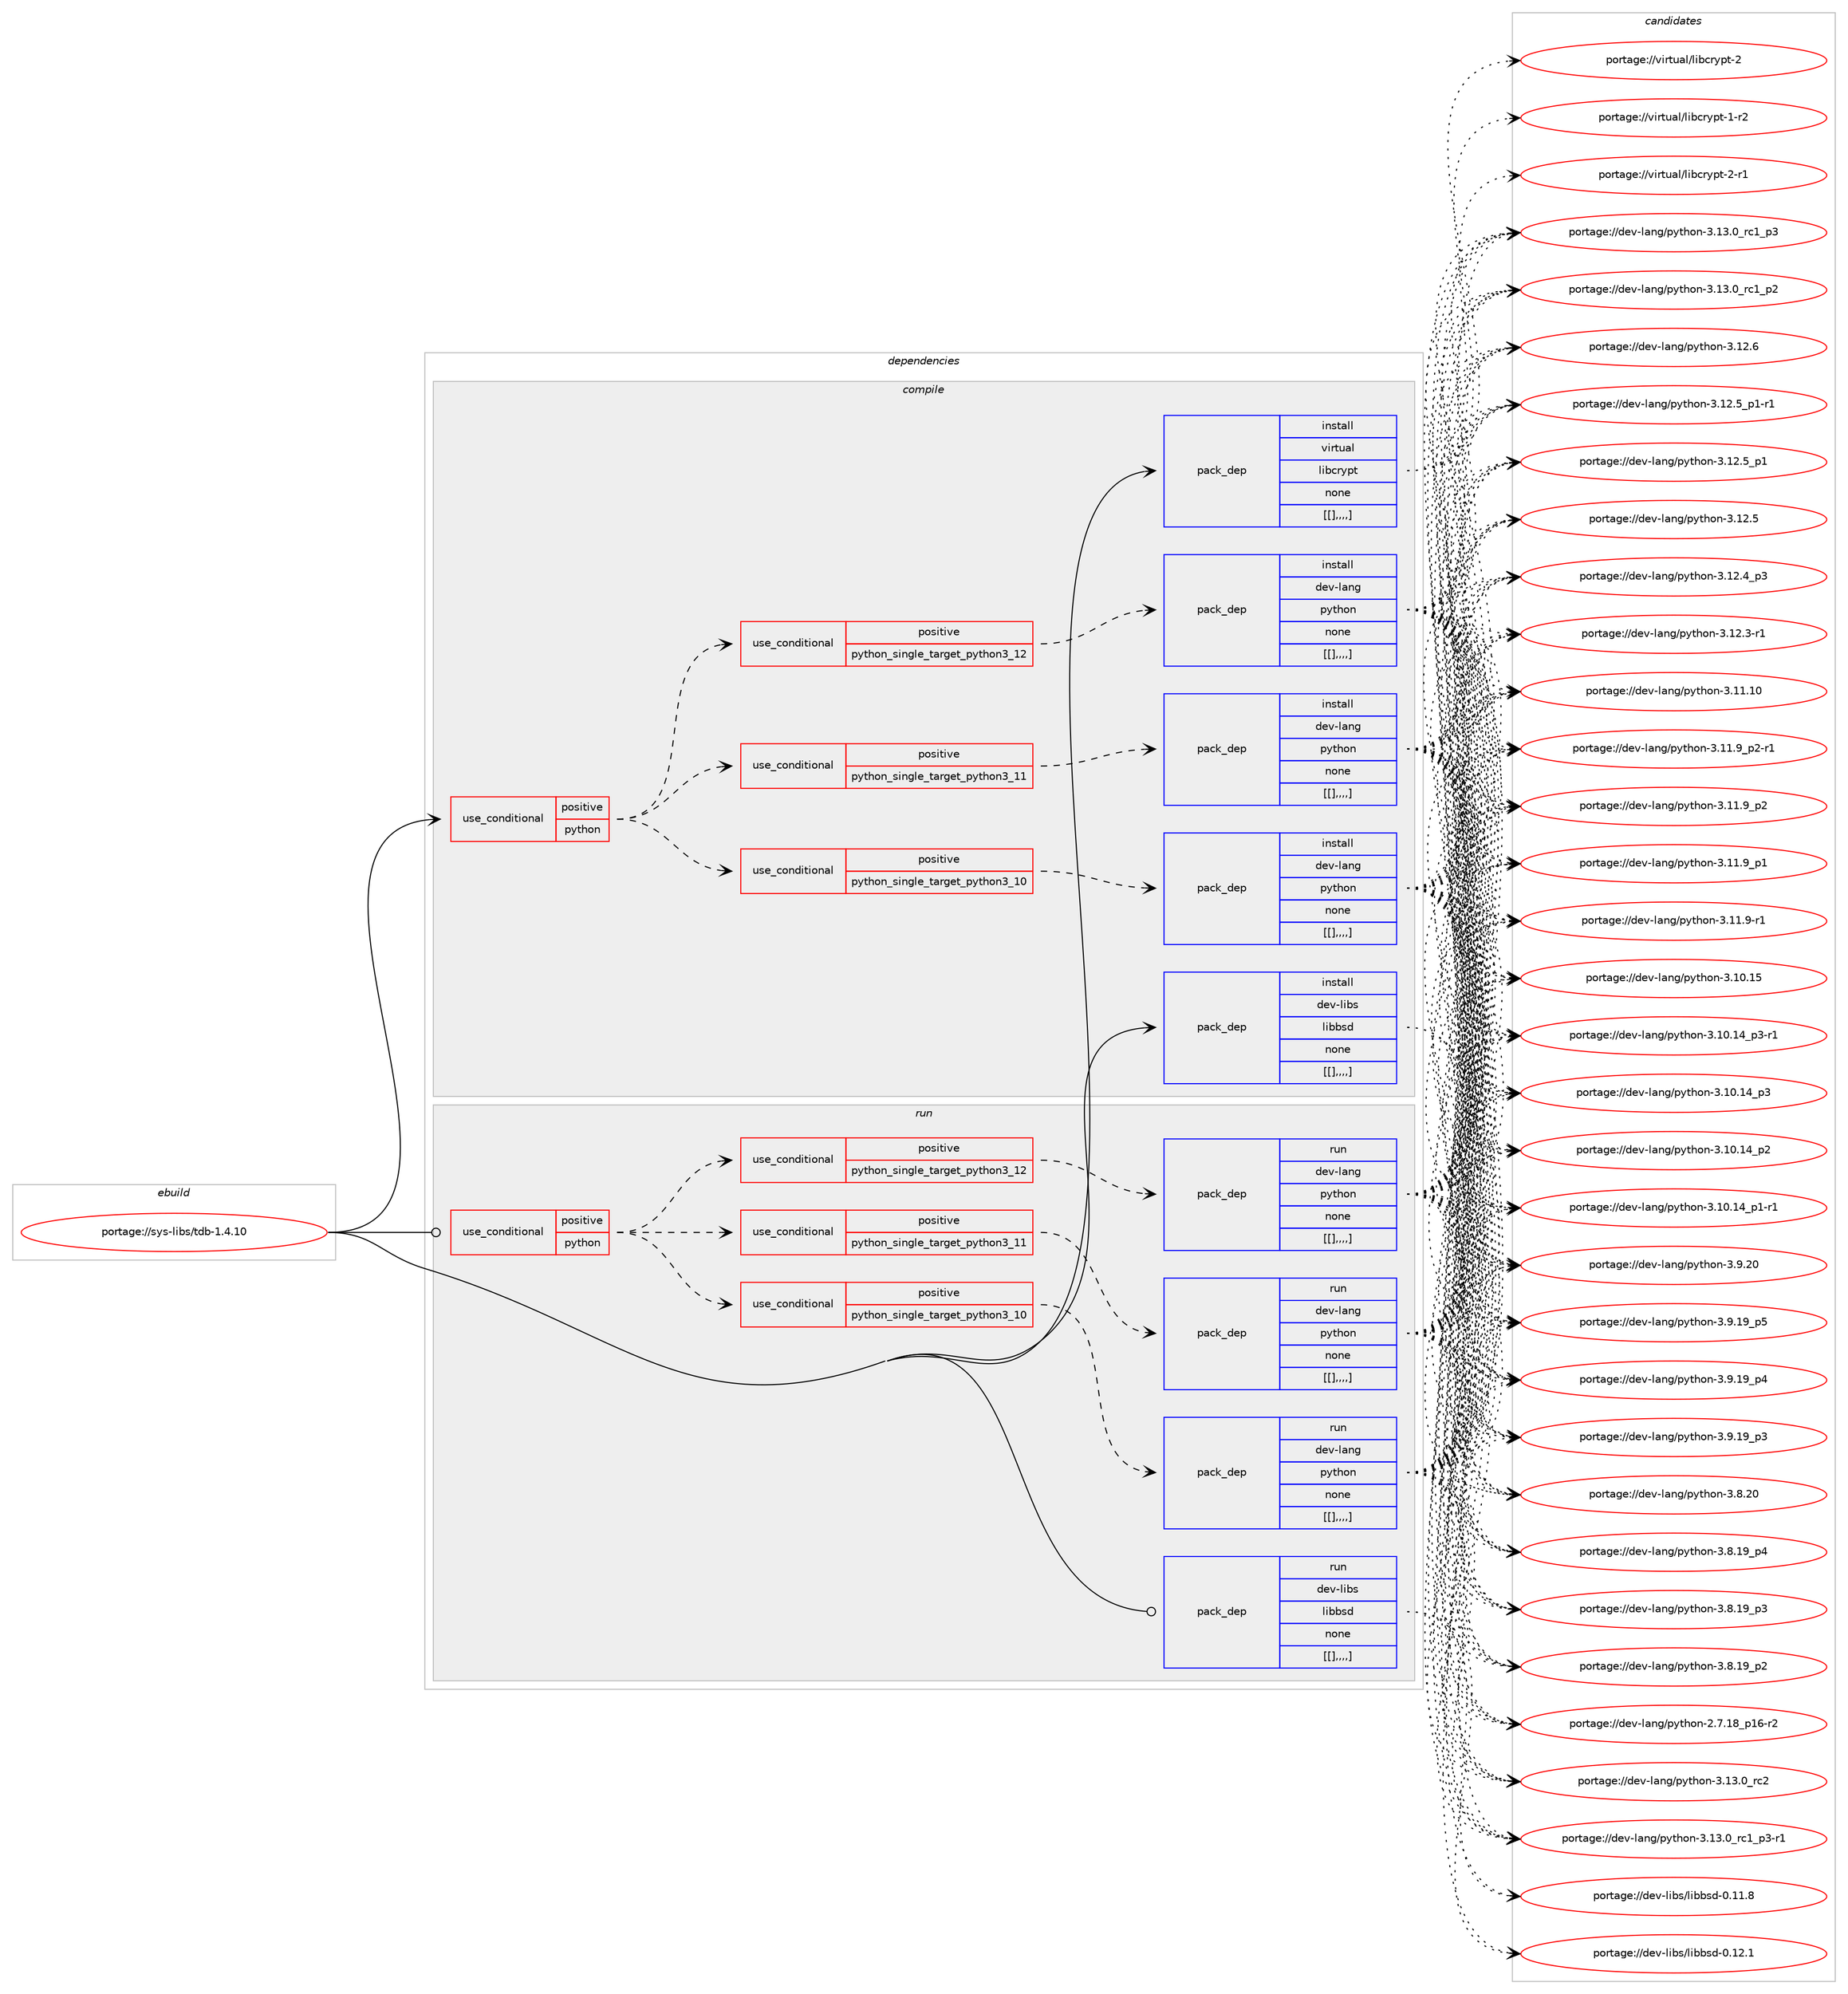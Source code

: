 digraph prolog {

# *************
# Graph options
# *************

newrank=true;
concentrate=true;
compound=true;
graph [rankdir=LR,fontname=Helvetica,fontsize=10,ranksep=1.5];#, ranksep=2.5, nodesep=0.2];
edge  [arrowhead=vee];
node  [fontname=Helvetica,fontsize=10];

# **********
# The ebuild
# **********

subgraph cluster_leftcol {
color=gray;
label=<<i>ebuild</i>>;
id [label="portage://sys-libs/tdb-1.4.10", color=red, width=4, href="../sys-libs/tdb-1.4.10.svg"];
}

# ****************
# The dependencies
# ****************

subgraph cluster_midcol {
color=gray;
label=<<i>dependencies</i>>;
subgraph cluster_compile {
fillcolor="#eeeeee";
style=filled;
label=<<i>compile</i>>;
subgraph cond122810 {
dependency460648 [label=<<TABLE BORDER="0" CELLBORDER="1" CELLSPACING="0" CELLPADDING="4"><TR><TD ROWSPAN="3" CELLPADDING="10">use_conditional</TD></TR><TR><TD>positive</TD></TR><TR><TD>python</TD></TR></TABLE>>, shape=none, color=red];
subgraph cond122811 {
dependency460649 [label=<<TABLE BORDER="0" CELLBORDER="1" CELLSPACING="0" CELLPADDING="4"><TR><TD ROWSPAN="3" CELLPADDING="10">use_conditional</TD></TR><TR><TD>positive</TD></TR><TR><TD>python_single_target_python3_10</TD></TR></TABLE>>, shape=none, color=red];
subgraph pack334712 {
dependency460650 [label=<<TABLE BORDER="0" CELLBORDER="1" CELLSPACING="0" CELLPADDING="4" WIDTH="220"><TR><TD ROWSPAN="6" CELLPADDING="30">pack_dep</TD></TR><TR><TD WIDTH="110">install</TD></TR><TR><TD>dev-lang</TD></TR><TR><TD>python</TD></TR><TR><TD>none</TD></TR><TR><TD>[[],,,,]</TD></TR></TABLE>>, shape=none, color=blue];
}
dependency460649:e -> dependency460650:w [weight=20,style="dashed",arrowhead="vee"];
}
dependency460648:e -> dependency460649:w [weight=20,style="dashed",arrowhead="vee"];
subgraph cond122812 {
dependency460651 [label=<<TABLE BORDER="0" CELLBORDER="1" CELLSPACING="0" CELLPADDING="4"><TR><TD ROWSPAN="3" CELLPADDING="10">use_conditional</TD></TR><TR><TD>positive</TD></TR><TR><TD>python_single_target_python3_11</TD></TR></TABLE>>, shape=none, color=red];
subgraph pack334713 {
dependency460652 [label=<<TABLE BORDER="0" CELLBORDER="1" CELLSPACING="0" CELLPADDING="4" WIDTH="220"><TR><TD ROWSPAN="6" CELLPADDING="30">pack_dep</TD></TR><TR><TD WIDTH="110">install</TD></TR><TR><TD>dev-lang</TD></TR><TR><TD>python</TD></TR><TR><TD>none</TD></TR><TR><TD>[[],,,,]</TD></TR></TABLE>>, shape=none, color=blue];
}
dependency460651:e -> dependency460652:w [weight=20,style="dashed",arrowhead="vee"];
}
dependency460648:e -> dependency460651:w [weight=20,style="dashed",arrowhead="vee"];
subgraph cond122813 {
dependency460653 [label=<<TABLE BORDER="0" CELLBORDER="1" CELLSPACING="0" CELLPADDING="4"><TR><TD ROWSPAN="3" CELLPADDING="10">use_conditional</TD></TR><TR><TD>positive</TD></TR><TR><TD>python_single_target_python3_12</TD></TR></TABLE>>, shape=none, color=red];
subgraph pack334714 {
dependency460654 [label=<<TABLE BORDER="0" CELLBORDER="1" CELLSPACING="0" CELLPADDING="4" WIDTH="220"><TR><TD ROWSPAN="6" CELLPADDING="30">pack_dep</TD></TR><TR><TD WIDTH="110">install</TD></TR><TR><TD>dev-lang</TD></TR><TR><TD>python</TD></TR><TR><TD>none</TD></TR><TR><TD>[[],,,,]</TD></TR></TABLE>>, shape=none, color=blue];
}
dependency460653:e -> dependency460654:w [weight=20,style="dashed",arrowhead="vee"];
}
dependency460648:e -> dependency460653:w [weight=20,style="dashed",arrowhead="vee"];
}
id:e -> dependency460648:w [weight=20,style="solid",arrowhead="vee"];
subgraph pack334715 {
dependency460655 [label=<<TABLE BORDER="0" CELLBORDER="1" CELLSPACING="0" CELLPADDING="4" WIDTH="220"><TR><TD ROWSPAN="6" CELLPADDING="30">pack_dep</TD></TR><TR><TD WIDTH="110">install</TD></TR><TR><TD>dev-libs</TD></TR><TR><TD>libbsd</TD></TR><TR><TD>none</TD></TR><TR><TD>[[],,,,]</TD></TR></TABLE>>, shape=none, color=blue];
}
id:e -> dependency460655:w [weight=20,style="solid",arrowhead="vee"];
subgraph pack334716 {
dependency460656 [label=<<TABLE BORDER="0" CELLBORDER="1" CELLSPACING="0" CELLPADDING="4" WIDTH="220"><TR><TD ROWSPAN="6" CELLPADDING="30">pack_dep</TD></TR><TR><TD WIDTH="110">install</TD></TR><TR><TD>virtual</TD></TR><TR><TD>libcrypt</TD></TR><TR><TD>none</TD></TR><TR><TD>[[],,,,]</TD></TR></TABLE>>, shape=none, color=blue];
}
id:e -> dependency460656:w [weight=20,style="solid",arrowhead="vee"];
}
subgraph cluster_compileandrun {
fillcolor="#eeeeee";
style=filled;
label=<<i>compile and run</i>>;
}
subgraph cluster_run {
fillcolor="#eeeeee";
style=filled;
label=<<i>run</i>>;
subgraph cond122814 {
dependency460657 [label=<<TABLE BORDER="0" CELLBORDER="1" CELLSPACING="0" CELLPADDING="4"><TR><TD ROWSPAN="3" CELLPADDING="10">use_conditional</TD></TR><TR><TD>positive</TD></TR><TR><TD>python</TD></TR></TABLE>>, shape=none, color=red];
subgraph cond122815 {
dependency460658 [label=<<TABLE BORDER="0" CELLBORDER="1" CELLSPACING="0" CELLPADDING="4"><TR><TD ROWSPAN="3" CELLPADDING="10">use_conditional</TD></TR><TR><TD>positive</TD></TR><TR><TD>python_single_target_python3_10</TD></TR></TABLE>>, shape=none, color=red];
subgraph pack334717 {
dependency460659 [label=<<TABLE BORDER="0" CELLBORDER="1" CELLSPACING="0" CELLPADDING="4" WIDTH="220"><TR><TD ROWSPAN="6" CELLPADDING="30">pack_dep</TD></TR><TR><TD WIDTH="110">run</TD></TR><TR><TD>dev-lang</TD></TR><TR><TD>python</TD></TR><TR><TD>none</TD></TR><TR><TD>[[],,,,]</TD></TR></TABLE>>, shape=none, color=blue];
}
dependency460658:e -> dependency460659:w [weight=20,style="dashed",arrowhead="vee"];
}
dependency460657:e -> dependency460658:w [weight=20,style="dashed",arrowhead="vee"];
subgraph cond122816 {
dependency460660 [label=<<TABLE BORDER="0" CELLBORDER="1" CELLSPACING="0" CELLPADDING="4"><TR><TD ROWSPAN="3" CELLPADDING="10">use_conditional</TD></TR><TR><TD>positive</TD></TR><TR><TD>python_single_target_python3_11</TD></TR></TABLE>>, shape=none, color=red];
subgraph pack334718 {
dependency460661 [label=<<TABLE BORDER="0" CELLBORDER="1" CELLSPACING="0" CELLPADDING="4" WIDTH="220"><TR><TD ROWSPAN="6" CELLPADDING="30">pack_dep</TD></TR><TR><TD WIDTH="110">run</TD></TR><TR><TD>dev-lang</TD></TR><TR><TD>python</TD></TR><TR><TD>none</TD></TR><TR><TD>[[],,,,]</TD></TR></TABLE>>, shape=none, color=blue];
}
dependency460660:e -> dependency460661:w [weight=20,style="dashed",arrowhead="vee"];
}
dependency460657:e -> dependency460660:w [weight=20,style="dashed",arrowhead="vee"];
subgraph cond122817 {
dependency460662 [label=<<TABLE BORDER="0" CELLBORDER="1" CELLSPACING="0" CELLPADDING="4"><TR><TD ROWSPAN="3" CELLPADDING="10">use_conditional</TD></TR><TR><TD>positive</TD></TR><TR><TD>python_single_target_python3_12</TD></TR></TABLE>>, shape=none, color=red];
subgraph pack334719 {
dependency460663 [label=<<TABLE BORDER="0" CELLBORDER="1" CELLSPACING="0" CELLPADDING="4" WIDTH="220"><TR><TD ROWSPAN="6" CELLPADDING="30">pack_dep</TD></TR><TR><TD WIDTH="110">run</TD></TR><TR><TD>dev-lang</TD></TR><TR><TD>python</TD></TR><TR><TD>none</TD></TR><TR><TD>[[],,,,]</TD></TR></TABLE>>, shape=none, color=blue];
}
dependency460662:e -> dependency460663:w [weight=20,style="dashed",arrowhead="vee"];
}
dependency460657:e -> dependency460662:w [weight=20,style="dashed",arrowhead="vee"];
}
id:e -> dependency460657:w [weight=20,style="solid",arrowhead="odot"];
subgraph pack334720 {
dependency460664 [label=<<TABLE BORDER="0" CELLBORDER="1" CELLSPACING="0" CELLPADDING="4" WIDTH="220"><TR><TD ROWSPAN="6" CELLPADDING="30">pack_dep</TD></TR><TR><TD WIDTH="110">run</TD></TR><TR><TD>dev-libs</TD></TR><TR><TD>libbsd</TD></TR><TR><TD>none</TD></TR><TR><TD>[[],,,,]</TD></TR></TABLE>>, shape=none, color=blue];
}
id:e -> dependency460664:w [weight=20,style="solid",arrowhead="odot"];
}
}

# **************
# The candidates
# **************

subgraph cluster_choices {
rank=same;
color=gray;
label=<<i>candidates</i>>;

subgraph choice334712 {
color=black;
nodesep=1;
choice10010111845108971101034711212111610411111045514649514648951149950 [label="portage://dev-lang/python-3.13.0_rc2", color=red, width=4,href="../dev-lang/python-3.13.0_rc2.svg"];
choice1001011184510897110103471121211161041111104551464951464895114994995112514511449 [label="portage://dev-lang/python-3.13.0_rc1_p3-r1", color=red, width=4,href="../dev-lang/python-3.13.0_rc1_p3-r1.svg"];
choice100101118451089711010347112121116104111110455146495146489511499499511251 [label="portage://dev-lang/python-3.13.0_rc1_p3", color=red, width=4,href="../dev-lang/python-3.13.0_rc1_p3.svg"];
choice100101118451089711010347112121116104111110455146495146489511499499511250 [label="portage://dev-lang/python-3.13.0_rc1_p2", color=red, width=4,href="../dev-lang/python-3.13.0_rc1_p2.svg"];
choice10010111845108971101034711212111610411111045514649504654 [label="portage://dev-lang/python-3.12.6", color=red, width=4,href="../dev-lang/python-3.12.6.svg"];
choice1001011184510897110103471121211161041111104551464950465395112494511449 [label="portage://dev-lang/python-3.12.5_p1-r1", color=red, width=4,href="../dev-lang/python-3.12.5_p1-r1.svg"];
choice100101118451089711010347112121116104111110455146495046539511249 [label="portage://dev-lang/python-3.12.5_p1", color=red, width=4,href="../dev-lang/python-3.12.5_p1.svg"];
choice10010111845108971101034711212111610411111045514649504653 [label="portage://dev-lang/python-3.12.5", color=red, width=4,href="../dev-lang/python-3.12.5.svg"];
choice100101118451089711010347112121116104111110455146495046529511251 [label="portage://dev-lang/python-3.12.4_p3", color=red, width=4,href="../dev-lang/python-3.12.4_p3.svg"];
choice100101118451089711010347112121116104111110455146495046514511449 [label="portage://dev-lang/python-3.12.3-r1", color=red, width=4,href="../dev-lang/python-3.12.3-r1.svg"];
choice1001011184510897110103471121211161041111104551464949464948 [label="portage://dev-lang/python-3.11.10", color=red, width=4,href="../dev-lang/python-3.11.10.svg"];
choice1001011184510897110103471121211161041111104551464949465795112504511449 [label="portage://dev-lang/python-3.11.9_p2-r1", color=red, width=4,href="../dev-lang/python-3.11.9_p2-r1.svg"];
choice100101118451089711010347112121116104111110455146494946579511250 [label="portage://dev-lang/python-3.11.9_p2", color=red, width=4,href="../dev-lang/python-3.11.9_p2.svg"];
choice100101118451089711010347112121116104111110455146494946579511249 [label="portage://dev-lang/python-3.11.9_p1", color=red, width=4,href="../dev-lang/python-3.11.9_p1.svg"];
choice100101118451089711010347112121116104111110455146494946574511449 [label="portage://dev-lang/python-3.11.9-r1", color=red, width=4,href="../dev-lang/python-3.11.9-r1.svg"];
choice1001011184510897110103471121211161041111104551464948464953 [label="portage://dev-lang/python-3.10.15", color=red, width=4,href="../dev-lang/python-3.10.15.svg"];
choice100101118451089711010347112121116104111110455146494846495295112514511449 [label="portage://dev-lang/python-3.10.14_p3-r1", color=red, width=4,href="../dev-lang/python-3.10.14_p3-r1.svg"];
choice10010111845108971101034711212111610411111045514649484649529511251 [label="portage://dev-lang/python-3.10.14_p3", color=red, width=4,href="../dev-lang/python-3.10.14_p3.svg"];
choice10010111845108971101034711212111610411111045514649484649529511250 [label="portage://dev-lang/python-3.10.14_p2", color=red, width=4,href="../dev-lang/python-3.10.14_p2.svg"];
choice100101118451089711010347112121116104111110455146494846495295112494511449 [label="portage://dev-lang/python-3.10.14_p1-r1", color=red, width=4,href="../dev-lang/python-3.10.14_p1-r1.svg"];
choice10010111845108971101034711212111610411111045514657465048 [label="portage://dev-lang/python-3.9.20", color=red, width=4,href="../dev-lang/python-3.9.20.svg"];
choice100101118451089711010347112121116104111110455146574649579511253 [label="portage://dev-lang/python-3.9.19_p5", color=red, width=4,href="../dev-lang/python-3.9.19_p5.svg"];
choice100101118451089711010347112121116104111110455146574649579511252 [label="portage://dev-lang/python-3.9.19_p4", color=red, width=4,href="../dev-lang/python-3.9.19_p4.svg"];
choice100101118451089711010347112121116104111110455146574649579511251 [label="portage://dev-lang/python-3.9.19_p3", color=red, width=4,href="../dev-lang/python-3.9.19_p3.svg"];
choice10010111845108971101034711212111610411111045514656465048 [label="portage://dev-lang/python-3.8.20", color=red, width=4,href="../dev-lang/python-3.8.20.svg"];
choice100101118451089711010347112121116104111110455146564649579511252 [label="portage://dev-lang/python-3.8.19_p4", color=red, width=4,href="../dev-lang/python-3.8.19_p4.svg"];
choice100101118451089711010347112121116104111110455146564649579511251 [label="portage://dev-lang/python-3.8.19_p3", color=red, width=4,href="../dev-lang/python-3.8.19_p3.svg"];
choice100101118451089711010347112121116104111110455146564649579511250 [label="portage://dev-lang/python-3.8.19_p2", color=red, width=4,href="../dev-lang/python-3.8.19_p2.svg"];
choice100101118451089711010347112121116104111110455046554649569511249544511450 [label="portage://dev-lang/python-2.7.18_p16-r2", color=red, width=4,href="../dev-lang/python-2.7.18_p16-r2.svg"];
dependency460650:e -> choice10010111845108971101034711212111610411111045514649514648951149950:w [style=dotted,weight="100"];
dependency460650:e -> choice1001011184510897110103471121211161041111104551464951464895114994995112514511449:w [style=dotted,weight="100"];
dependency460650:e -> choice100101118451089711010347112121116104111110455146495146489511499499511251:w [style=dotted,weight="100"];
dependency460650:e -> choice100101118451089711010347112121116104111110455146495146489511499499511250:w [style=dotted,weight="100"];
dependency460650:e -> choice10010111845108971101034711212111610411111045514649504654:w [style=dotted,weight="100"];
dependency460650:e -> choice1001011184510897110103471121211161041111104551464950465395112494511449:w [style=dotted,weight="100"];
dependency460650:e -> choice100101118451089711010347112121116104111110455146495046539511249:w [style=dotted,weight="100"];
dependency460650:e -> choice10010111845108971101034711212111610411111045514649504653:w [style=dotted,weight="100"];
dependency460650:e -> choice100101118451089711010347112121116104111110455146495046529511251:w [style=dotted,weight="100"];
dependency460650:e -> choice100101118451089711010347112121116104111110455146495046514511449:w [style=dotted,weight="100"];
dependency460650:e -> choice1001011184510897110103471121211161041111104551464949464948:w [style=dotted,weight="100"];
dependency460650:e -> choice1001011184510897110103471121211161041111104551464949465795112504511449:w [style=dotted,weight="100"];
dependency460650:e -> choice100101118451089711010347112121116104111110455146494946579511250:w [style=dotted,weight="100"];
dependency460650:e -> choice100101118451089711010347112121116104111110455146494946579511249:w [style=dotted,weight="100"];
dependency460650:e -> choice100101118451089711010347112121116104111110455146494946574511449:w [style=dotted,weight="100"];
dependency460650:e -> choice1001011184510897110103471121211161041111104551464948464953:w [style=dotted,weight="100"];
dependency460650:e -> choice100101118451089711010347112121116104111110455146494846495295112514511449:w [style=dotted,weight="100"];
dependency460650:e -> choice10010111845108971101034711212111610411111045514649484649529511251:w [style=dotted,weight="100"];
dependency460650:e -> choice10010111845108971101034711212111610411111045514649484649529511250:w [style=dotted,weight="100"];
dependency460650:e -> choice100101118451089711010347112121116104111110455146494846495295112494511449:w [style=dotted,weight="100"];
dependency460650:e -> choice10010111845108971101034711212111610411111045514657465048:w [style=dotted,weight="100"];
dependency460650:e -> choice100101118451089711010347112121116104111110455146574649579511253:w [style=dotted,weight="100"];
dependency460650:e -> choice100101118451089711010347112121116104111110455146574649579511252:w [style=dotted,weight="100"];
dependency460650:e -> choice100101118451089711010347112121116104111110455146574649579511251:w [style=dotted,weight="100"];
dependency460650:e -> choice10010111845108971101034711212111610411111045514656465048:w [style=dotted,weight="100"];
dependency460650:e -> choice100101118451089711010347112121116104111110455146564649579511252:w [style=dotted,weight="100"];
dependency460650:e -> choice100101118451089711010347112121116104111110455146564649579511251:w [style=dotted,weight="100"];
dependency460650:e -> choice100101118451089711010347112121116104111110455146564649579511250:w [style=dotted,weight="100"];
dependency460650:e -> choice100101118451089711010347112121116104111110455046554649569511249544511450:w [style=dotted,weight="100"];
}
subgraph choice334713 {
color=black;
nodesep=1;
choice10010111845108971101034711212111610411111045514649514648951149950 [label="portage://dev-lang/python-3.13.0_rc2", color=red, width=4,href="../dev-lang/python-3.13.0_rc2.svg"];
choice1001011184510897110103471121211161041111104551464951464895114994995112514511449 [label="portage://dev-lang/python-3.13.0_rc1_p3-r1", color=red, width=4,href="../dev-lang/python-3.13.0_rc1_p3-r1.svg"];
choice100101118451089711010347112121116104111110455146495146489511499499511251 [label="portage://dev-lang/python-3.13.0_rc1_p3", color=red, width=4,href="../dev-lang/python-3.13.0_rc1_p3.svg"];
choice100101118451089711010347112121116104111110455146495146489511499499511250 [label="portage://dev-lang/python-3.13.0_rc1_p2", color=red, width=4,href="../dev-lang/python-3.13.0_rc1_p2.svg"];
choice10010111845108971101034711212111610411111045514649504654 [label="portage://dev-lang/python-3.12.6", color=red, width=4,href="../dev-lang/python-3.12.6.svg"];
choice1001011184510897110103471121211161041111104551464950465395112494511449 [label="portage://dev-lang/python-3.12.5_p1-r1", color=red, width=4,href="../dev-lang/python-3.12.5_p1-r1.svg"];
choice100101118451089711010347112121116104111110455146495046539511249 [label="portage://dev-lang/python-3.12.5_p1", color=red, width=4,href="../dev-lang/python-3.12.5_p1.svg"];
choice10010111845108971101034711212111610411111045514649504653 [label="portage://dev-lang/python-3.12.5", color=red, width=4,href="../dev-lang/python-3.12.5.svg"];
choice100101118451089711010347112121116104111110455146495046529511251 [label="portage://dev-lang/python-3.12.4_p3", color=red, width=4,href="../dev-lang/python-3.12.4_p3.svg"];
choice100101118451089711010347112121116104111110455146495046514511449 [label="portage://dev-lang/python-3.12.3-r1", color=red, width=4,href="../dev-lang/python-3.12.3-r1.svg"];
choice1001011184510897110103471121211161041111104551464949464948 [label="portage://dev-lang/python-3.11.10", color=red, width=4,href="../dev-lang/python-3.11.10.svg"];
choice1001011184510897110103471121211161041111104551464949465795112504511449 [label="portage://dev-lang/python-3.11.9_p2-r1", color=red, width=4,href="../dev-lang/python-3.11.9_p2-r1.svg"];
choice100101118451089711010347112121116104111110455146494946579511250 [label="portage://dev-lang/python-3.11.9_p2", color=red, width=4,href="../dev-lang/python-3.11.9_p2.svg"];
choice100101118451089711010347112121116104111110455146494946579511249 [label="portage://dev-lang/python-3.11.9_p1", color=red, width=4,href="../dev-lang/python-3.11.9_p1.svg"];
choice100101118451089711010347112121116104111110455146494946574511449 [label="portage://dev-lang/python-3.11.9-r1", color=red, width=4,href="../dev-lang/python-3.11.9-r1.svg"];
choice1001011184510897110103471121211161041111104551464948464953 [label="portage://dev-lang/python-3.10.15", color=red, width=4,href="../dev-lang/python-3.10.15.svg"];
choice100101118451089711010347112121116104111110455146494846495295112514511449 [label="portage://dev-lang/python-3.10.14_p3-r1", color=red, width=4,href="../dev-lang/python-3.10.14_p3-r1.svg"];
choice10010111845108971101034711212111610411111045514649484649529511251 [label="portage://dev-lang/python-3.10.14_p3", color=red, width=4,href="../dev-lang/python-3.10.14_p3.svg"];
choice10010111845108971101034711212111610411111045514649484649529511250 [label="portage://dev-lang/python-3.10.14_p2", color=red, width=4,href="../dev-lang/python-3.10.14_p2.svg"];
choice100101118451089711010347112121116104111110455146494846495295112494511449 [label="portage://dev-lang/python-3.10.14_p1-r1", color=red, width=4,href="../dev-lang/python-3.10.14_p1-r1.svg"];
choice10010111845108971101034711212111610411111045514657465048 [label="portage://dev-lang/python-3.9.20", color=red, width=4,href="../dev-lang/python-3.9.20.svg"];
choice100101118451089711010347112121116104111110455146574649579511253 [label="portage://dev-lang/python-3.9.19_p5", color=red, width=4,href="../dev-lang/python-3.9.19_p5.svg"];
choice100101118451089711010347112121116104111110455146574649579511252 [label="portage://dev-lang/python-3.9.19_p4", color=red, width=4,href="../dev-lang/python-3.9.19_p4.svg"];
choice100101118451089711010347112121116104111110455146574649579511251 [label="portage://dev-lang/python-3.9.19_p3", color=red, width=4,href="../dev-lang/python-3.9.19_p3.svg"];
choice10010111845108971101034711212111610411111045514656465048 [label="portage://dev-lang/python-3.8.20", color=red, width=4,href="../dev-lang/python-3.8.20.svg"];
choice100101118451089711010347112121116104111110455146564649579511252 [label="portage://dev-lang/python-3.8.19_p4", color=red, width=4,href="../dev-lang/python-3.8.19_p4.svg"];
choice100101118451089711010347112121116104111110455146564649579511251 [label="portage://dev-lang/python-3.8.19_p3", color=red, width=4,href="../dev-lang/python-3.8.19_p3.svg"];
choice100101118451089711010347112121116104111110455146564649579511250 [label="portage://dev-lang/python-3.8.19_p2", color=red, width=4,href="../dev-lang/python-3.8.19_p2.svg"];
choice100101118451089711010347112121116104111110455046554649569511249544511450 [label="portage://dev-lang/python-2.7.18_p16-r2", color=red, width=4,href="../dev-lang/python-2.7.18_p16-r2.svg"];
dependency460652:e -> choice10010111845108971101034711212111610411111045514649514648951149950:w [style=dotted,weight="100"];
dependency460652:e -> choice1001011184510897110103471121211161041111104551464951464895114994995112514511449:w [style=dotted,weight="100"];
dependency460652:e -> choice100101118451089711010347112121116104111110455146495146489511499499511251:w [style=dotted,weight="100"];
dependency460652:e -> choice100101118451089711010347112121116104111110455146495146489511499499511250:w [style=dotted,weight="100"];
dependency460652:e -> choice10010111845108971101034711212111610411111045514649504654:w [style=dotted,weight="100"];
dependency460652:e -> choice1001011184510897110103471121211161041111104551464950465395112494511449:w [style=dotted,weight="100"];
dependency460652:e -> choice100101118451089711010347112121116104111110455146495046539511249:w [style=dotted,weight="100"];
dependency460652:e -> choice10010111845108971101034711212111610411111045514649504653:w [style=dotted,weight="100"];
dependency460652:e -> choice100101118451089711010347112121116104111110455146495046529511251:w [style=dotted,weight="100"];
dependency460652:e -> choice100101118451089711010347112121116104111110455146495046514511449:w [style=dotted,weight="100"];
dependency460652:e -> choice1001011184510897110103471121211161041111104551464949464948:w [style=dotted,weight="100"];
dependency460652:e -> choice1001011184510897110103471121211161041111104551464949465795112504511449:w [style=dotted,weight="100"];
dependency460652:e -> choice100101118451089711010347112121116104111110455146494946579511250:w [style=dotted,weight="100"];
dependency460652:e -> choice100101118451089711010347112121116104111110455146494946579511249:w [style=dotted,weight="100"];
dependency460652:e -> choice100101118451089711010347112121116104111110455146494946574511449:w [style=dotted,weight="100"];
dependency460652:e -> choice1001011184510897110103471121211161041111104551464948464953:w [style=dotted,weight="100"];
dependency460652:e -> choice100101118451089711010347112121116104111110455146494846495295112514511449:w [style=dotted,weight="100"];
dependency460652:e -> choice10010111845108971101034711212111610411111045514649484649529511251:w [style=dotted,weight="100"];
dependency460652:e -> choice10010111845108971101034711212111610411111045514649484649529511250:w [style=dotted,weight="100"];
dependency460652:e -> choice100101118451089711010347112121116104111110455146494846495295112494511449:w [style=dotted,weight="100"];
dependency460652:e -> choice10010111845108971101034711212111610411111045514657465048:w [style=dotted,weight="100"];
dependency460652:e -> choice100101118451089711010347112121116104111110455146574649579511253:w [style=dotted,weight="100"];
dependency460652:e -> choice100101118451089711010347112121116104111110455146574649579511252:w [style=dotted,weight="100"];
dependency460652:e -> choice100101118451089711010347112121116104111110455146574649579511251:w [style=dotted,weight="100"];
dependency460652:e -> choice10010111845108971101034711212111610411111045514656465048:w [style=dotted,weight="100"];
dependency460652:e -> choice100101118451089711010347112121116104111110455146564649579511252:w [style=dotted,weight="100"];
dependency460652:e -> choice100101118451089711010347112121116104111110455146564649579511251:w [style=dotted,weight="100"];
dependency460652:e -> choice100101118451089711010347112121116104111110455146564649579511250:w [style=dotted,weight="100"];
dependency460652:e -> choice100101118451089711010347112121116104111110455046554649569511249544511450:w [style=dotted,weight="100"];
}
subgraph choice334714 {
color=black;
nodesep=1;
choice10010111845108971101034711212111610411111045514649514648951149950 [label="portage://dev-lang/python-3.13.0_rc2", color=red, width=4,href="../dev-lang/python-3.13.0_rc2.svg"];
choice1001011184510897110103471121211161041111104551464951464895114994995112514511449 [label="portage://dev-lang/python-3.13.0_rc1_p3-r1", color=red, width=4,href="../dev-lang/python-3.13.0_rc1_p3-r1.svg"];
choice100101118451089711010347112121116104111110455146495146489511499499511251 [label="portage://dev-lang/python-3.13.0_rc1_p3", color=red, width=4,href="../dev-lang/python-3.13.0_rc1_p3.svg"];
choice100101118451089711010347112121116104111110455146495146489511499499511250 [label="portage://dev-lang/python-3.13.0_rc1_p2", color=red, width=4,href="../dev-lang/python-3.13.0_rc1_p2.svg"];
choice10010111845108971101034711212111610411111045514649504654 [label="portage://dev-lang/python-3.12.6", color=red, width=4,href="../dev-lang/python-3.12.6.svg"];
choice1001011184510897110103471121211161041111104551464950465395112494511449 [label="portage://dev-lang/python-3.12.5_p1-r1", color=red, width=4,href="../dev-lang/python-3.12.5_p1-r1.svg"];
choice100101118451089711010347112121116104111110455146495046539511249 [label="portage://dev-lang/python-3.12.5_p1", color=red, width=4,href="../dev-lang/python-3.12.5_p1.svg"];
choice10010111845108971101034711212111610411111045514649504653 [label="portage://dev-lang/python-3.12.5", color=red, width=4,href="../dev-lang/python-3.12.5.svg"];
choice100101118451089711010347112121116104111110455146495046529511251 [label="portage://dev-lang/python-3.12.4_p3", color=red, width=4,href="../dev-lang/python-3.12.4_p3.svg"];
choice100101118451089711010347112121116104111110455146495046514511449 [label="portage://dev-lang/python-3.12.3-r1", color=red, width=4,href="../dev-lang/python-3.12.3-r1.svg"];
choice1001011184510897110103471121211161041111104551464949464948 [label="portage://dev-lang/python-3.11.10", color=red, width=4,href="../dev-lang/python-3.11.10.svg"];
choice1001011184510897110103471121211161041111104551464949465795112504511449 [label="portage://dev-lang/python-3.11.9_p2-r1", color=red, width=4,href="../dev-lang/python-3.11.9_p2-r1.svg"];
choice100101118451089711010347112121116104111110455146494946579511250 [label="portage://dev-lang/python-3.11.9_p2", color=red, width=4,href="../dev-lang/python-3.11.9_p2.svg"];
choice100101118451089711010347112121116104111110455146494946579511249 [label="portage://dev-lang/python-3.11.9_p1", color=red, width=4,href="../dev-lang/python-3.11.9_p1.svg"];
choice100101118451089711010347112121116104111110455146494946574511449 [label="portage://dev-lang/python-3.11.9-r1", color=red, width=4,href="../dev-lang/python-3.11.9-r1.svg"];
choice1001011184510897110103471121211161041111104551464948464953 [label="portage://dev-lang/python-3.10.15", color=red, width=4,href="../dev-lang/python-3.10.15.svg"];
choice100101118451089711010347112121116104111110455146494846495295112514511449 [label="portage://dev-lang/python-3.10.14_p3-r1", color=red, width=4,href="../dev-lang/python-3.10.14_p3-r1.svg"];
choice10010111845108971101034711212111610411111045514649484649529511251 [label="portage://dev-lang/python-3.10.14_p3", color=red, width=4,href="../dev-lang/python-3.10.14_p3.svg"];
choice10010111845108971101034711212111610411111045514649484649529511250 [label="portage://dev-lang/python-3.10.14_p2", color=red, width=4,href="../dev-lang/python-3.10.14_p2.svg"];
choice100101118451089711010347112121116104111110455146494846495295112494511449 [label="portage://dev-lang/python-3.10.14_p1-r1", color=red, width=4,href="../dev-lang/python-3.10.14_p1-r1.svg"];
choice10010111845108971101034711212111610411111045514657465048 [label="portage://dev-lang/python-3.9.20", color=red, width=4,href="../dev-lang/python-3.9.20.svg"];
choice100101118451089711010347112121116104111110455146574649579511253 [label="portage://dev-lang/python-3.9.19_p5", color=red, width=4,href="../dev-lang/python-3.9.19_p5.svg"];
choice100101118451089711010347112121116104111110455146574649579511252 [label="portage://dev-lang/python-3.9.19_p4", color=red, width=4,href="../dev-lang/python-3.9.19_p4.svg"];
choice100101118451089711010347112121116104111110455146574649579511251 [label="portage://dev-lang/python-3.9.19_p3", color=red, width=4,href="../dev-lang/python-3.9.19_p3.svg"];
choice10010111845108971101034711212111610411111045514656465048 [label="portage://dev-lang/python-3.8.20", color=red, width=4,href="../dev-lang/python-3.8.20.svg"];
choice100101118451089711010347112121116104111110455146564649579511252 [label="portage://dev-lang/python-3.8.19_p4", color=red, width=4,href="../dev-lang/python-3.8.19_p4.svg"];
choice100101118451089711010347112121116104111110455146564649579511251 [label="portage://dev-lang/python-3.8.19_p3", color=red, width=4,href="../dev-lang/python-3.8.19_p3.svg"];
choice100101118451089711010347112121116104111110455146564649579511250 [label="portage://dev-lang/python-3.8.19_p2", color=red, width=4,href="../dev-lang/python-3.8.19_p2.svg"];
choice100101118451089711010347112121116104111110455046554649569511249544511450 [label="portage://dev-lang/python-2.7.18_p16-r2", color=red, width=4,href="../dev-lang/python-2.7.18_p16-r2.svg"];
dependency460654:e -> choice10010111845108971101034711212111610411111045514649514648951149950:w [style=dotted,weight="100"];
dependency460654:e -> choice1001011184510897110103471121211161041111104551464951464895114994995112514511449:w [style=dotted,weight="100"];
dependency460654:e -> choice100101118451089711010347112121116104111110455146495146489511499499511251:w [style=dotted,weight="100"];
dependency460654:e -> choice100101118451089711010347112121116104111110455146495146489511499499511250:w [style=dotted,weight="100"];
dependency460654:e -> choice10010111845108971101034711212111610411111045514649504654:w [style=dotted,weight="100"];
dependency460654:e -> choice1001011184510897110103471121211161041111104551464950465395112494511449:w [style=dotted,weight="100"];
dependency460654:e -> choice100101118451089711010347112121116104111110455146495046539511249:w [style=dotted,weight="100"];
dependency460654:e -> choice10010111845108971101034711212111610411111045514649504653:w [style=dotted,weight="100"];
dependency460654:e -> choice100101118451089711010347112121116104111110455146495046529511251:w [style=dotted,weight="100"];
dependency460654:e -> choice100101118451089711010347112121116104111110455146495046514511449:w [style=dotted,weight="100"];
dependency460654:e -> choice1001011184510897110103471121211161041111104551464949464948:w [style=dotted,weight="100"];
dependency460654:e -> choice1001011184510897110103471121211161041111104551464949465795112504511449:w [style=dotted,weight="100"];
dependency460654:e -> choice100101118451089711010347112121116104111110455146494946579511250:w [style=dotted,weight="100"];
dependency460654:e -> choice100101118451089711010347112121116104111110455146494946579511249:w [style=dotted,weight="100"];
dependency460654:e -> choice100101118451089711010347112121116104111110455146494946574511449:w [style=dotted,weight="100"];
dependency460654:e -> choice1001011184510897110103471121211161041111104551464948464953:w [style=dotted,weight="100"];
dependency460654:e -> choice100101118451089711010347112121116104111110455146494846495295112514511449:w [style=dotted,weight="100"];
dependency460654:e -> choice10010111845108971101034711212111610411111045514649484649529511251:w [style=dotted,weight="100"];
dependency460654:e -> choice10010111845108971101034711212111610411111045514649484649529511250:w [style=dotted,weight="100"];
dependency460654:e -> choice100101118451089711010347112121116104111110455146494846495295112494511449:w [style=dotted,weight="100"];
dependency460654:e -> choice10010111845108971101034711212111610411111045514657465048:w [style=dotted,weight="100"];
dependency460654:e -> choice100101118451089711010347112121116104111110455146574649579511253:w [style=dotted,weight="100"];
dependency460654:e -> choice100101118451089711010347112121116104111110455146574649579511252:w [style=dotted,weight="100"];
dependency460654:e -> choice100101118451089711010347112121116104111110455146574649579511251:w [style=dotted,weight="100"];
dependency460654:e -> choice10010111845108971101034711212111610411111045514656465048:w [style=dotted,weight="100"];
dependency460654:e -> choice100101118451089711010347112121116104111110455146564649579511252:w [style=dotted,weight="100"];
dependency460654:e -> choice100101118451089711010347112121116104111110455146564649579511251:w [style=dotted,weight="100"];
dependency460654:e -> choice100101118451089711010347112121116104111110455146564649579511250:w [style=dotted,weight="100"];
dependency460654:e -> choice100101118451089711010347112121116104111110455046554649569511249544511450:w [style=dotted,weight="100"];
}
subgraph choice334715 {
color=black;
nodesep=1;
choice100101118451081059811547108105989811510045484649504649 [label="portage://dev-libs/libbsd-0.12.1", color=red, width=4,href="../dev-libs/libbsd-0.12.1.svg"];
choice100101118451081059811547108105989811510045484649494656 [label="portage://dev-libs/libbsd-0.11.8", color=red, width=4,href="../dev-libs/libbsd-0.11.8.svg"];
dependency460655:e -> choice100101118451081059811547108105989811510045484649504649:w [style=dotted,weight="100"];
dependency460655:e -> choice100101118451081059811547108105989811510045484649494656:w [style=dotted,weight="100"];
}
subgraph choice334716 {
color=black;
nodesep=1;
choice1181051141161179710847108105989911412111211645504511449 [label="portage://virtual/libcrypt-2-r1", color=red, width=4,href="../virtual/libcrypt-2-r1.svg"];
choice118105114116117971084710810598991141211121164550 [label="portage://virtual/libcrypt-2", color=red, width=4,href="../virtual/libcrypt-2.svg"];
choice1181051141161179710847108105989911412111211645494511450 [label="portage://virtual/libcrypt-1-r2", color=red, width=4,href="../virtual/libcrypt-1-r2.svg"];
dependency460656:e -> choice1181051141161179710847108105989911412111211645504511449:w [style=dotted,weight="100"];
dependency460656:e -> choice118105114116117971084710810598991141211121164550:w [style=dotted,weight="100"];
dependency460656:e -> choice1181051141161179710847108105989911412111211645494511450:w [style=dotted,weight="100"];
}
subgraph choice334717 {
color=black;
nodesep=1;
choice10010111845108971101034711212111610411111045514649514648951149950 [label="portage://dev-lang/python-3.13.0_rc2", color=red, width=4,href="../dev-lang/python-3.13.0_rc2.svg"];
choice1001011184510897110103471121211161041111104551464951464895114994995112514511449 [label="portage://dev-lang/python-3.13.0_rc1_p3-r1", color=red, width=4,href="../dev-lang/python-3.13.0_rc1_p3-r1.svg"];
choice100101118451089711010347112121116104111110455146495146489511499499511251 [label="portage://dev-lang/python-3.13.0_rc1_p3", color=red, width=4,href="../dev-lang/python-3.13.0_rc1_p3.svg"];
choice100101118451089711010347112121116104111110455146495146489511499499511250 [label="portage://dev-lang/python-3.13.0_rc1_p2", color=red, width=4,href="../dev-lang/python-3.13.0_rc1_p2.svg"];
choice10010111845108971101034711212111610411111045514649504654 [label="portage://dev-lang/python-3.12.6", color=red, width=4,href="../dev-lang/python-3.12.6.svg"];
choice1001011184510897110103471121211161041111104551464950465395112494511449 [label="portage://dev-lang/python-3.12.5_p1-r1", color=red, width=4,href="../dev-lang/python-3.12.5_p1-r1.svg"];
choice100101118451089711010347112121116104111110455146495046539511249 [label="portage://dev-lang/python-3.12.5_p1", color=red, width=4,href="../dev-lang/python-3.12.5_p1.svg"];
choice10010111845108971101034711212111610411111045514649504653 [label="portage://dev-lang/python-3.12.5", color=red, width=4,href="../dev-lang/python-3.12.5.svg"];
choice100101118451089711010347112121116104111110455146495046529511251 [label="portage://dev-lang/python-3.12.4_p3", color=red, width=4,href="../dev-lang/python-3.12.4_p3.svg"];
choice100101118451089711010347112121116104111110455146495046514511449 [label="portage://dev-lang/python-3.12.3-r1", color=red, width=4,href="../dev-lang/python-3.12.3-r1.svg"];
choice1001011184510897110103471121211161041111104551464949464948 [label="portage://dev-lang/python-3.11.10", color=red, width=4,href="../dev-lang/python-3.11.10.svg"];
choice1001011184510897110103471121211161041111104551464949465795112504511449 [label="portage://dev-lang/python-3.11.9_p2-r1", color=red, width=4,href="../dev-lang/python-3.11.9_p2-r1.svg"];
choice100101118451089711010347112121116104111110455146494946579511250 [label="portage://dev-lang/python-3.11.9_p2", color=red, width=4,href="../dev-lang/python-3.11.9_p2.svg"];
choice100101118451089711010347112121116104111110455146494946579511249 [label="portage://dev-lang/python-3.11.9_p1", color=red, width=4,href="../dev-lang/python-3.11.9_p1.svg"];
choice100101118451089711010347112121116104111110455146494946574511449 [label="portage://dev-lang/python-3.11.9-r1", color=red, width=4,href="../dev-lang/python-3.11.9-r1.svg"];
choice1001011184510897110103471121211161041111104551464948464953 [label="portage://dev-lang/python-3.10.15", color=red, width=4,href="../dev-lang/python-3.10.15.svg"];
choice100101118451089711010347112121116104111110455146494846495295112514511449 [label="portage://dev-lang/python-3.10.14_p3-r1", color=red, width=4,href="../dev-lang/python-3.10.14_p3-r1.svg"];
choice10010111845108971101034711212111610411111045514649484649529511251 [label="portage://dev-lang/python-3.10.14_p3", color=red, width=4,href="../dev-lang/python-3.10.14_p3.svg"];
choice10010111845108971101034711212111610411111045514649484649529511250 [label="portage://dev-lang/python-3.10.14_p2", color=red, width=4,href="../dev-lang/python-3.10.14_p2.svg"];
choice100101118451089711010347112121116104111110455146494846495295112494511449 [label="portage://dev-lang/python-3.10.14_p1-r1", color=red, width=4,href="../dev-lang/python-3.10.14_p1-r1.svg"];
choice10010111845108971101034711212111610411111045514657465048 [label="portage://dev-lang/python-3.9.20", color=red, width=4,href="../dev-lang/python-3.9.20.svg"];
choice100101118451089711010347112121116104111110455146574649579511253 [label="portage://dev-lang/python-3.9.19_p5", color=red, width=4,href="../dev-lang/python-3.9.19_p5.svg"];
choice100101118451089711010347112121116104111110455146574649579511252 [label="portage://dev-lang/python-3.9.19_p4", color=red, width=4,href="../dev-lang/python-3.9.19_p4.svg"];
choice100101118451089711010347112121116104111110455146574649579511251 [label="portage://dev-lang/python-3.9.19_p3", color=red, width=4,href="../dev-lang/python-3.9.19_p3.svg"];
choice10010111845108971101034711212111610411111045514656465048 [label="portage://dev-lang/python-3.8.20", color=red, width=4,href="../dev-lang/python-3.8.20.svg"];
choice100101118451089711010347112121116104111110455146564649579511252 [label="portage://dev-lang/python-3.8.19_p4", color=red, width=4,href="../dev-lang/python-3.8.19_p4.svg"];
choice100101118451089711010347112121116104111110455146564649579511251 [label="portage://dev-lang/python-3.8.19_p3", color=red, width=4,href="../dev-lang/python-3.8.19_p3.svg"];
choice100101118451089711010347112121116104111110455146564649579511250 [label="portage://dev-lang/python-3.8.19_p2", color=red, width=4,href="../dev-lang/python-3.8.19_p2.svg"];
choice100101118451089711010347112121116104111110455046554649569511249544511450 [label="portage://dev-lang/python-2.7.18_p16-r2", color=red, width=4,href="../dev-lang/python-2.7.18_p16-r2.svg"];
dependency460659:e -> choice10010111845108971101034711212111610411111045514649514648951149950:w [style=dotted,weight="100"];
dependency460659:e -> choice1001011184510897110103471121211161041111104551464951464895114994995112514511449:w [style=dotted,weight="100"];
dependency460659:e -> choice100101118451089711010347112121116104111110455146495146489511499499511251:w [style=dotted,weight="100"];
dependency460659:e -> choice100101118451089711010347112121116104111110455146495146489511499499511250:w [style=dotted,weight="100"];
dependency460659:e -> choice10010111845108971101034711212111610411111045514649504654:w [style=dotted,weight="100"];
dependency460659:e -> choice1001011184510897110103471121211161041111104551464950465395112494511449:w [style=dotted,weight="100"];
dependency460659:e -> choice100101118451089711010347112121116104111110455146495046539511249:w [style=dotted,weight="100"];
dependency460659:e -> choice10010111845108971101034711212111610411111045514649504653:w [style=dotted,weight="100"];
dependency460659:e -> choice100101118451089711010347112121116104111110455146495046529511251:w [style=dotted,weight="100"];
dependency460659:e -> choice100101118451089711010347112121116104111110455146495046514511449:w [style=dotted,weight="100"];
dependency460659:e -> choice1001011184510897110103471121211161041111104551464949464948:w [style=dotted,weight="100"];
dependency460659:e -> choice1001011184510897110103471121211161041111104551464949465795112504511449:w [style=dotted,weight="100"];
dependency460659:e -> choice100101118451089711010347112121116104111110455146494946579511250:w [style=dotted,weight="100"];
dependency460659:e -> choice100101118451089711010347112121116104111110455146494946579511249:w [style=dotted,weight="100"];
dependency460659:e -> choice100101118451089711010347112121116104111110455146494946574511449:w [style=dotted,weight="100"];
dependency460659:e -> choice1001011184510897110103471121211161041111104551464948464953:w [style=dotted,weight="100"];
dependency460659:e -> choice100101118451089711010347112121116104111110455146494846495295112514511449:w [style=dotted,weight="100"];
dependency460659:e -> choice10010111845108971101034711212111610411111045514649484649529511251:w [style=dotted,weight="100"];
dependency460659:e -> choice10010111845108971101034711212111610411111045514649484649529511250:w [style=dotted,weight="100"];
dependency460659:e -> choice100101118451089711010347112121116104111110455146494846495295112494511449:w [style=dotted,weight="100"];
dependency460659:e -> choice10010111845108971101034711212111610411111045514657465048:w [style=dotted,weight="100"];
dependency460659:e -> choice100101118451089711010347112121116104111110455146574649579511253:w [style=dotted,weight="100"];
dependency460659:e -> choice100101118451089711010347112121116104111110455146574649579511252:w [style=dotted,weight="100"];
dependency460659:e -> choice100101118451089711010347112121116104111110455146574649579511251:w [style=dotted,weight="100"];
dependency460659:e -> choice10010111845108971101034711212111610411111045514656465048:w [style=dotted,weight="100"];
dependency460659:e -> choice100101118451089711010347112121116104111110455146564649579511252:w [style=dotted,weight="100"];
dependency460659:e -> choice100101118451089711010347112121116104111110455146564649579511251:w [style=dotted,weight="100"];
dependency460659:e -> choice100101118451089711010347112121116104111110455146564649579511250:w [style=dotted,weight="100"];
dependency460659:e -> choice100101118451089711010347112121116104111110455046554649569511249544511450:w [style=dotted,weight="100"];
}
subgraph choice334718 {
color=black;
nodesep=1;
choice10010111845108971101034711212111610411111045514649514648951149950 [label="portage://dev-lang/python-3.13.0_rc2", color=red, width=4,href="../dev-lang/python-3.13.0_rc2.svg"];
choice1001011184510897110103471121211161041111104551464951464895114994995112514511449 [label="portage://dev-lang/python-3.13.0_rc1_p3-r1", color=red, width=4,href="../dev-lang/python-3.13.0_rc1_p3-r1.svg"];
choice100101118451089711010347112121116104111110455146495146489511499499511251 [label="portage://dev-lang/python-3.13.0_rc1_p3", color=red, width=4,href="../dev-lang/python-3.13.0_rc1_p3.svg"];
choice100101118451089711010347112121116104111110455146495146489511499499511250 [label="portage://dev-lang/python-3.13.0_rc1_p2", color=red, width=4,href="../dev-lang/python-3.13.0_rc1_p2.svg"];
choice10010111845108971101034711212111610411111045514649504654 [label="portage://dev-lang/python-3.12.6", color=red, width=4,href="../dev-lang/python-3.12.6.svg"];
choice1001011184510897110103471121211161041111104551464950465395112494511449 [label="portage://dev-lang/python-3.12.5_p1-r1", color=red, width=4,href="../dev-lang/python-3.12.5_p1-r1.svg"];
choice100101118451089711010347112121116104111110455146495046539511249 [label="portage://dev-lang/python-3.12.5_p1", color=red, width=4,href="../dev-lang/python-3.12.5_p1.svg"];
choice10010111845108971101034711212111610411111045514649504653 [label="portage://dev-lang/python-3.12.5", color=red, width=4,href="../dev-lang/python-3.12.5.svg"];
choice100101118451089711010347112121116104111110455146495046529511251 [label="portage://dev-lang/python-3.12.4_p3", color=red, width=4,href="../dev-lang/python-3.12.4_p3.svg"];
choice100101118451089711010347112121116104111110455146495046514511449 [label="portage://dev-lang/python-3.12.3-r1", color=red, width=4,href="../dev-lang/python-3.12.3-r1.svg"];
choice1001011184510897110103471121211161041111104551464949464948 [label="portage://dev-lang/python-3.11.10", color=red, width=4,href="../dev-lang/python-3.11.10.svg"];
choice1001011184510897110103471121211161041111104551464949465795112504511449 [label="portage://dev-lang/python-3.11.9_p2-r1", color=red, width=4,href="../dev-lang/python-3.11.9_p2-r1.svg"];
choice100101118451089711010347112121116104111110455146494946579511250 [label="portage://dev-lang/python-3.11.9_p2", color=red, width=4,href="../dev-lang/python-3.11.9_p2.svg"];
choice100101118451089711010347112121116104111110455146494946579511249 [label="portage://dev-lang/python-3.11.9_p1", color=red, width=4,href="../dev-lang/python-3.11.9_p1.svg"];
choice100101118451089711010347112121116104111110455146494946574511449 [label="portage://dev-lang/python-3.11.9-r1", color=red, width=4,href="../dev-lang/python-3.11.9-r1.svg"];
choice1001011184510897110103471121211161041111104551464948464953 [label="portage://dev-lang/python-3.10.15", color=red, width=4,href="../dev-lang/python-3.10.15.svg"];
choice100101118451089711010347112121116104111110455146494846495295112514511449 [label="portage://dev-lang/python-3.10.14_p3-r1", color=red, width=4,href="../dev-lang/python-3.10.14_p3-r1.svg"];
choice10010111845108971101034711212111610411111045514649484649529511251 [label="portage://dev-lang/python-3.10.14_p3", color=red, width=4,href="../dev-lang/python-3.10.14_p3.svg"];
choice10010111845108971101034711212111610411111045514649484649529511250 [label="portage://dev-lang/python-3.10.14_p2", color=red, width=4,href="../dev-lang/python-3.10.14_p2.svg"];
choice100101118451089711010347112121116104111110455146494846495295112494511449 [label="portage://dev-lang/python-3.10.14_p1-r1", color=red, width=4,href="../dev-lang/python-3.10.14_p1-r1.svg"];
choice10010111845108971101034711212111610411111045514657465048 [label="portage://dev-lang/python-3.9.20", color=red, width=4,href="../dev-lang/python-3.9.20.svg"];
choice100101118451089711010347112121116104111110455146574649579511253 [label="portage://dev-lang/python-3.9.19_p5", color=red, width=4,href="../dev-lang/python-3.9.19_p5.svg"];
choice100101118451089711010347112121116104111110455146574649579511252 [label="portage://dev-lang/python-3.9.19_p4", color=red, width=4,href="../dev-lang/python-3.9.19_p4.svg"];
choice100101118451089711010347112121116104111110455146574649579511251 [label="portage://dev-lang/python-3.9.19_p3", color=red, width=4,href="../dev-lang/python-3.9.19_p3.svg"];
choice10010111845108971101034711212111610411111045514656465048 [label="portage://dev-lang/python-3.8.20", color=red, width=4,href="../dev-lang/python-3.8.20.svg"];
choice100101118451089711010347112121116104111110455146564649579511252 [label="portage://dev-lang/python-3.8.19_p4", color=red, width=4,href="../dev-lang/python-3.8.19_p4.svg"];
choice100101118451089711010347112121116104111110455146564649579511251 [label="portage://dev-lang/python-3.8.19_p3", color=red, width=4,href="../dev-lang/python-3.8.19_p3.svg"];
choice100101118451089711010347112121116104111110455146564649579511250 [label="portage://dev-lang/python-3.8.19_p2", color=red, width=4,href="../dev-lang/python-3.8.19_p2.svg"];
choice100101118451089711010347112121116104111110455046554649569511249544511450 [label="portage://dev-lang/python-2.7.18_p16-r2", color=red, width=4,href="../dev-lang/python-2.7.18_p16-r2.svg"];
dependency460661:e -> choice10010111845108971101034711212111610411111045514649514648951149950:w [style=dotted,weight="100"];
dependency460661:e -> choice1001011184510897110103471121211161041111104551464951464895114994995112514511449:w [style=dotted,weight="100"];
dependency460661:e -> choice100101118451089711010347112121116104111110455146495146489511499499511251:w [style=dotted,weight="100"];
dependency460661:e -> choice100101118451089711010347112121116104111110455146495146489511499499511250:w [style=dotted,weight="100"];
dependency460661:e -> choice10010111845108971101034711212111610411111045514649504654:w [style=dotted,weight="100"];
dependency460661:e -> choice1001011184510897110103471121211161041111104551464950465395112494511449:w [style=dotted,weight="100"];
dependency460661:e -> choice100101118451089711010347112121116104111110455146495046539511249:w [style=dotted,weight="100"];
dependency460661:e -> choice10010111845108971101034711212111610411111045514649504653:w [style=dotted,weight="100"];
dependency460661:e -> choice100101118451089711010347112121116104111110455146495046529511251:w [style=dotted,weight="100"];
dependency460661:e -> choice100101118451089711010347112121116104111110455146495046514511449:w [style=dotted,weight="100"];
dependency460661:e -> choice1001011184510897110103471121211161041111104551464949464948:w [style=dotted,weight="100"];
dependency460661:e -> choice1001011184510897110103471121211161041111104551464949465795112504511449:w [style=dotted,weight="100"];
dependency460661:e -> choice100101118451089711010347112121116104111110455146494946579511250:w [style=dotted,weight="100"];
dependency460661:e -> choice100101118451089711010347112121116104111110455146494946579511249:w [style=dotted,weight="100"];
dependency460661:e -> choice100101118451089711010347112121116104111110455146494946574511449:w [style=dotted,weight="100"];
dependency460661:e -> choice1001011184510897110103471121211161041111104551464948464953:w [style=dotted,weight="100"];
dependency460661:e -> choice100101118451089711010347112121116104111110455146494846495295112514511449:w [style=dotted,weight="100"];
dependency460661:e -> choice10010111845108971101034711212111610411111045514649484649529511251:w [style=dotted,weight="100"];
dependency460661:e -> choice10010111845108971101034711212111610411111045514649484649529511250:w [style=dotted,weight="100"];
dependency460661:e -> choice100101118451089711010347112121116104111110455146494846495295112494511449:w [style=dotted,weight="100"];
dependency460661:e -> choice10010111845108971101034711212111610411111045514657465048:w [style=dotted,weight="100"];
dependency460661:e -> choice100101118451089711010347112121116104111110455146574649579511253:w [style=dotted,weight="100"];
dependency460661:e -> choice100101118451089711010347112121116104111110455146574649579511252:w [style=dotted,weight="100"];
dependency460661:e -> choice100101118451089711010347112121116104111110455146574649579511251:w [style=dotted,weight="100"];
dependency460661:e -> choice10010111845108971101034711212111610411111045514656465048:w [style=dotted,weight="100"];
dependency460661:e -> choice100101118451089711010347112121116104111110455146564649579511252:w [style=dotted,weight="100"];
dependency460661:e -> choice100101118451089711010347112121116104111110455146564649579511251:w [style=dotted,weight="100"];
dependency460661:e -> choice100101118451089711010347112121116104111110455146564649579511250:w [style=dotted,weight="100"];
dependency460661:e -> choice100101118451089711010347112121116104111110455046554649569511249544511450:w [style=dotted,weight="100"];
}
subgraph choice334719 {
color=black;
nodesep=1;
choice10010111845108971101034711212111610411111045514649514648951149950 [label="portage://dev-lang/python-3.13.0_rc2", color=red, width=4,href="../dev-lang/python-3.13.0_rc2.svg"];
choice1001011184510897110103471121211161041111104551464951464895114994995112514511449 [label="portage://dev-lang/python-3.13.0_rc1_p3-r1", color=red, width=4,href="../dev-lang/python-3.13.0_rc1_p3-r1.svg"];
choice100101118451089711010347112121116104111110455146495146489511499499511251 [label="portage://dev-lang/python-3.13.0_rc1_p3", color=red, width=4,href="../dev-lang/python-3.13.0_rc1_p3.svg"];
choice100101118451089711010347112121116104111110455146495146489511499499511250 [label="portage://dev-lang/python-3.13.0_rc1_p2", color=red, width=4,href="../dev-lang/python-3.13.0_rc1_p2.svg"];
choice10010111845108971101034711212111610411111045514649504654 [label="portage://dev-lang/python-3.12.6", color=red, width=4,href="../dev-lang/python-3.12.6.svg"];
choice1001011184510897110103471121211161041111104551464950465395112494511449 [label="portage://dev-lang/python-3.12.5_p1-r1", color=red, width=4,href="../dev-lang/python-3.12.5_p1-r1.svg"];
choice100101118451089711010347112121116104111110455146495046539511249 [label="portage://dev-lang/python-3.12.5_p1", color=red, width=4,href="../dev-lang/python-3.12.5_p1.svg"];
choice10010111845108971101034711212111610411111045514649504653 [label="portage://dev-lang/python-3.12.5", color=red, width=4,href="../dev-lang/python-3.12.5.svg"];
choice100101118451089711010347112121116104111110455146495046529511251 [label="portage://dev-lang/python-3.12.4_p3", color=red, width=4,href="../dev-lang/python-3.12.4_p3.svg"];
choice100101118451089711010347112121116104111110455146495046514511449 [label="portage://dev-lang/python-3.12.3-r1", color=red, width=4,href="../dev-lang/python-3.12.3-r1.svg"];
choice1001011184510897110103471121211161041111104551464949464948 [label="portage://dev-lang/python-3.11.10", color=red, width=4,href="../dev-lang/python-3.11.10.svg"];
choice1001011184510897110103471121211161041111104551464949465795112504511449 [label="portage://dev-lang/python-3.11.9_p2-r1", color=red, width=4,href="../dev-lang/python-3.11.9_p2-r1.svg"];
choice100101118451089711010347112121116104111110455146494946579511250 [label="portage://dev-lang/python-3.11.9_p2", color=red, width=4,href="../dev-lang/python-3.11.9_p2.svg"];
choice100101118451089711010347112121116104111110455146494946579511249 [label="portage://dev-lang/python-3.11.9_p1", color=red, width=4,href="../dev-lang/python-3.11.9_p1.svg"];
choice100101118451089711010347112121116104111110455146494946574511449 [label="portage://dev-lang/python-3.11.9-r1", color=red, width=4,href="../dev-lang/python-3.11.9-r1.svg"];
choice1001011184510897110103471121211161041111104551464948464953 [label="portage://dev-lang/python-3.10.15", color=red, width=4,href="../dev-lang/python-3.10.15.svg"];
choice100101118451089711010347112121116104111110455146494846495295112514511449 [label="portage://dev-lang/python-3.10.14_p3-r1", color=red, width=4,href="../dev-lang/python-3.10.14_p3-r1.svg"];
choice10010111845108971101034711212111610411111045514649484649529511251 [label="portage://dev-lang/python-3.10.14_p3", color=red, width=4,href="../dev-lang/python-3.10.14_p3.svg"];
choice10010111845108971101034711212111610411111045514649484649529511250 [label="portage://dev-lang/python-3.10.14_p2", color=red, width=4,href="../dev-lang/python-3.10.14_p2.svg"];
choice100101118451089711010347112121116104111110455146494846495295112494511449 [label="portage://dev-lang/python-3.10.14_p1-r1", color=red, width=4,href="../dev-lang/python-3.10.14_p1-r1.svg"];
choice10010111845108971101034711212111610411111045514657465048 [label="portage://dev-lang/python-3.9.20", color=red, width=4,href="../dev-lang/python-3.9.20.svg"];
choice100101118451089711010347112121116104111110455146574649579511253 [label="portage://dev-lang/python-3.9.19_p5", color=red, width=4,href="../dev-lang/python-3.9.19_p5.svg"];
choice100101118451089711010347112121116104111110455146574649579511252 [label="portage://dev-lang/python-3.9.19_p4", color=red, width=4,href="../dev-lang/python-3.9.19_p4.svg"];
choice100101118451089711010347112121116104111110455146574649579511251 [label="portage://dev-lang/python-3.9.19_p3", color=red, width=4,href="../dev-lang/python-3.9.19_p3.svg"];
choice10010111845108971101034711212111610411111045514656465048 [label="portage://dev-lang/python-3.8.20", color=red, width=4,href="../dev-lang/python-3.8.20.svg"];
choice100101118451089711010347112121116104111110455146564649579511252 [label="portage://dev-lang/python-3.8.19_p4", color=red, width=4,href="../dev-lang/python-3.8.19_p4.svg"];
choice100101118451089711010347112121116104111110455146564649579511251 [label="portage://dev-lang/python-3.8.19_p3", color=red, width=4,href="../dev-lang/python-3.8.19_p3.svg"];
choice100101118451089711010347112121116104111110455146564649579511250 [label="portage://dev-lang/python-3.8.19_p2", color=red, width=4,href="../dev-lang/python-3.8.19_p2.svg"];
choice100101118451089711010347112121116104111110455046554649569511249544511450 [label="portage://dev-lang/python-2.7.18_p16-r2", color=red, width=4,href="../dev-lang/python-2.7.18_p16-r2.svg"];
dependency460663:e -> choice10010111845108971101034711212111610411111045514649514648951149950:w [style=dotted,weight="100"];
dependency460663:e -> choice1001011184510897110103471121211161041111104551464951464895114994995112514511449:w [style=dotted,weight="100"];
dependency460663:e -> choice100101118451089711010347112121116104111110455146495146489511499499511251:w [style=dotted,weight="100"];
dependency460663:e -> choice100101118451089711010347112121116104111110455146495146489511499499511250:w [style=dotted,weight="100"];
dependency460663:e -> choice10010111845108971101034711212111610411111045514649504654:w [style=dotted,weight="100"];
dependency460663:e -> choice1001011184510897110103471121211161041111104551464950465395112494511449:w [style=dotted,weight="100"];
dependency460663:e -> choice100101118451089711010347112121116104111110455146495046539511249:w [style=dotted,weight="100"];
dependency460663:e -> choice10010111845108971101034711212111610411111045514649504653:w [style=dotted,weight="100"];
dependency460663:e -> choice100101118451089711010347112121116104111110455146495046529511251:w [style=dotted,weight="100"];
dependency460663:e -> choice100101118451089711010347112121116104111110455146495046514511449:w [style=dotted,weight="100"];
dependency460663:e -> choice1001011184510897110103471121211161041111104551464949464948:w [style=dotted,weight="100"];
dependency460663:e -> choice1001011184510897110103471121211161041111104551464949465795112504511449:w [style=dotted,weight="100"];
dependency460663:e -> choice100101118451089711010347112121116104111110455146494946579511250:w [style=dotted,weight="100"];
dependency460663:e -> choice100101118451089711010347112121116104111110455146494946579511249:w [style=dotted,weight="100"];
dependency460663:e -> choice100101118451089711010347112121116104111110455146494946574511449:w [style=dotted,weight="100"];
dependency460663:e -> choice1001011184510897110103471121211161041111104551464948464953:w [style=dotted,weight="100"];
dependency460663:e -> choice100101118451089711010347112121116104111110455146494846495295112514511449:w [style=dotted,weight="100"];
dependency460663:e -> choice10010111845108971101034711212111610411111045514649484649529511251:w [style=dotted,weight="100"];
dependency460663:e -> choice10010111845108971101034711212111610411111045514649484649529511250:w [style=dotted,weight="100"];
dependency460663:e -> choice100101118451089711010347112121116104111110455146494846495295112494511449:w [style=dotted,weight="100"];
dependency460663:e -> choice10010111845108971101034711212111610411111045514657465048:w [style=dotted,weight="100"];
dependency460663:e -> choice100101118451089711010347112121116104111110455146574649579511253:w [style=dotted,weight="100"];
dependency460663:e -> choice100101118451089711010347112121116104111110455146574649579511252:w [style=dotted,weight="100"];
dependency460663:e -> choice100101118451089711010347112121116104111110455146574649579511251:w [style=dotted,weight="100"];
dependency460663:e -> choice10010111845108971101034711212111610411111045514656465048:w [style=dotted,weight="100"];
dependency460663:e -> choice100101118451089711010347112121116104111110455146564649579511252:w [style=dotted,weight="100"];
dependency460663:e -> choice100101118451089711010347112121116104111110455146564649579511251:w [style=dotted,weight="100"];
dependency460663:e -> choice100101118451089711010347112121116104111110455146564649579511250:w [style=dotted,weight="100"];
dependency460663:e -> choice100101118451089711010347112121116104111110455046554649569511249544511450:w [style=dotted,weight="100"];
}
subgraph choice334720 {
color=black;
nodesep=1;
choice100101118451081059811547108105989811510045484649504649 [label="portage://dev-libs/libbsd-0.12.1", color=red, width=4,href="../dev-libs/libbsd-0.12.1.svg"];
choice100101118451081059811547108105989811510045484649494656 [label="portage://dev-libs/libbsd-0.11.8", color=red, width=4,href="../dev-libs/libbsd-0.11.8.svg"];
dependency460664:e -> choice100101118451081059811547108105989811510045484649504649:w [style=dotted,weight="100"];
dependency460664:e -> choice100101118451081059811547108105989811510045484649494656:w [style=dotted,weight="100"];
}
}

}
